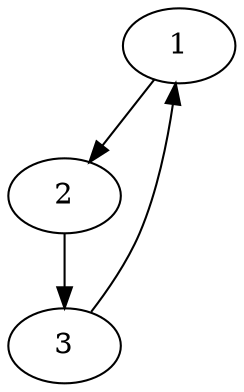 digraph Llanfairpwllgwyngyllgogerychwyrndrobwllllantysiliogogogoch {
   1;
   2;
   3;
   1 -> 2 [village=Llanfairpwllgwyngyll, name=soosroad; heightLimit =5; weight = 69; primaryType = sideStreet; secondaryType=none;];
   2 -> 3 [village=Llanfairpwllgwyngyll, name = seesroad; heightLimit= 5; weight = 1337; primaryType = sideStreet; secondaryType =none;];
   3 -> 1 [village=Llanfairpwllgwyngyll, name= saasroad; heightLimit = 5; weight = 420; primaryType = countyRoad; secondaryType= none;];

}
